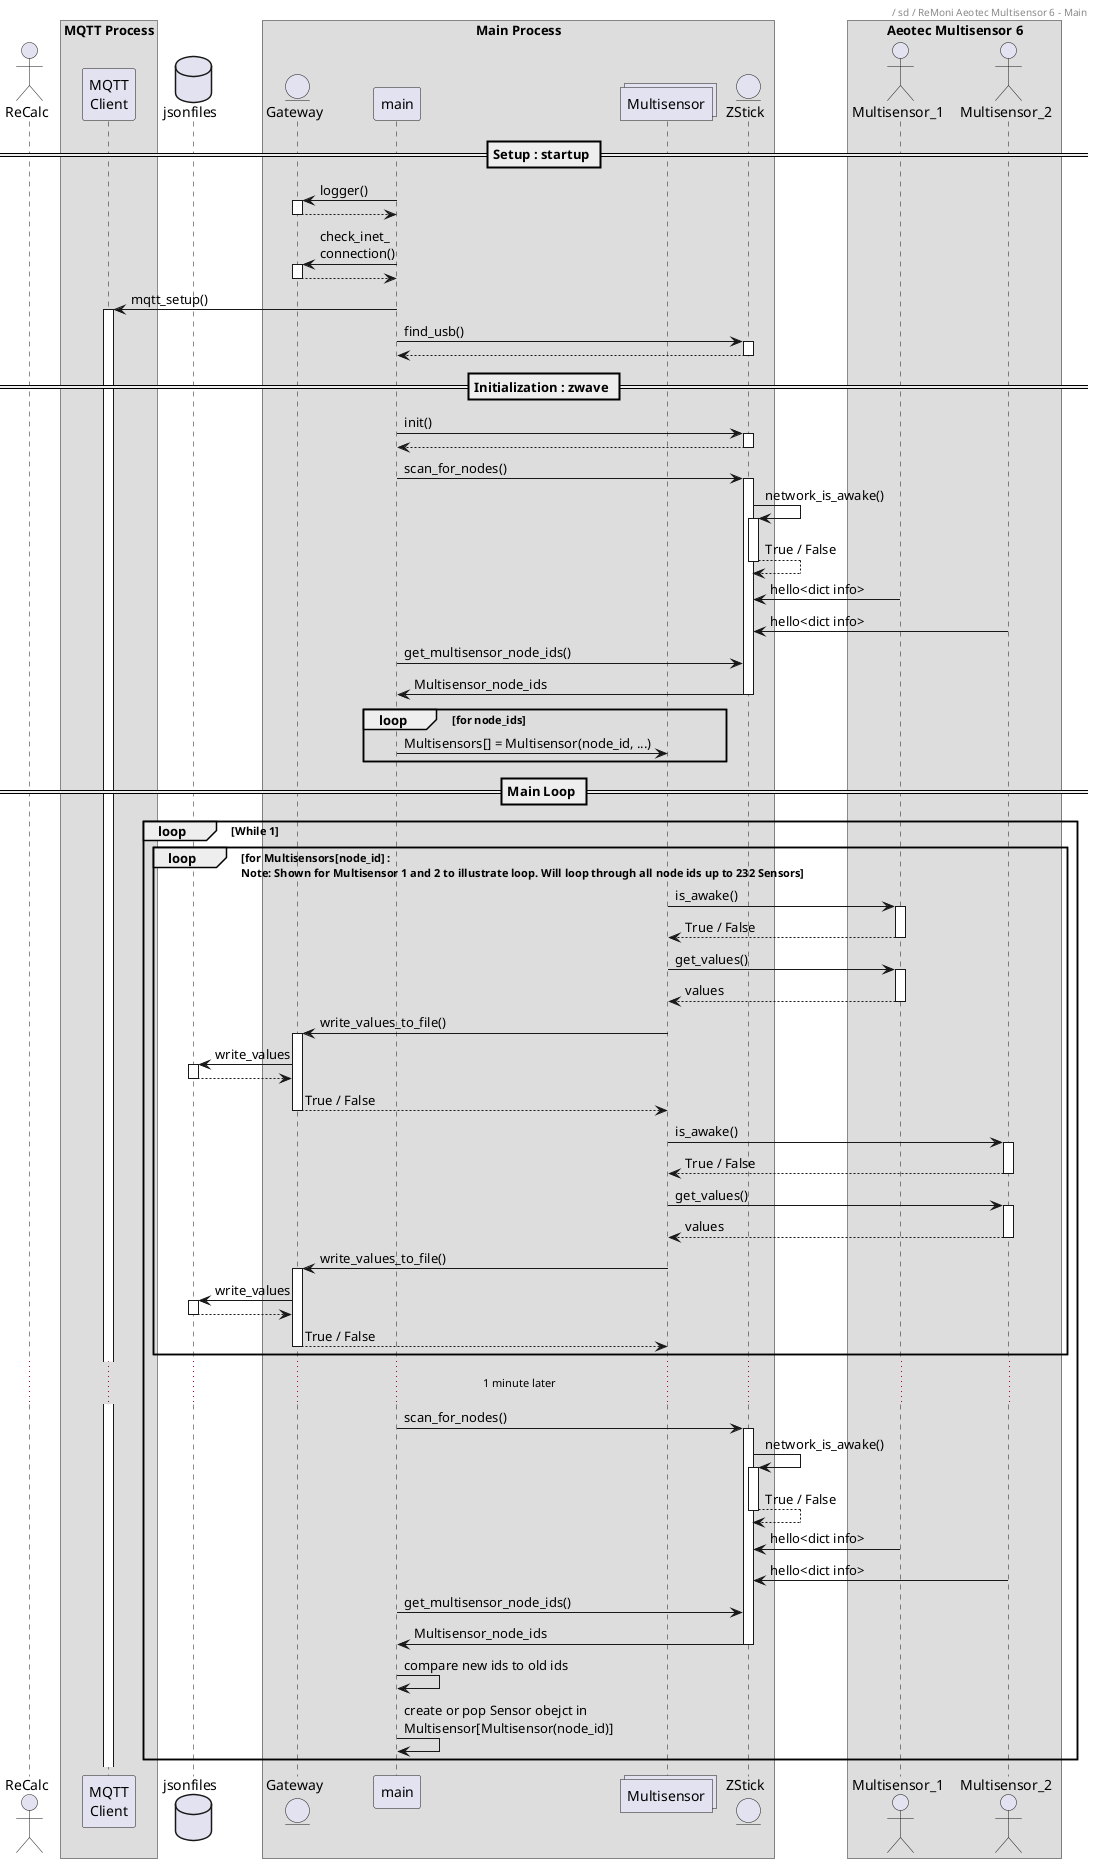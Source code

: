 @startuml sd Main Process
header / sd / ReMoni Aeotec Multisensor 6 - Main

actor ReCalc

box "MQTT Process"
participant "MQTT\nClient" as mqtt
end box

database jsonfiles

box "Main Process"
entity Gateway
participant main
collections Multisensor
entity ZStick
end box

box "Aeotec Multisensor 6"
actor Multisensor_1
actor Multisensor_2
end box

== Setup : startup ==

autoactivate on

main -> Gateway : logger() 
return

main -> Gateway : check_inet_\nconnection()
return

main -> mqtt : mqtt_setup()

main -> ZStick : find_usb()
return

== Initialization : zwave ==
main -> ZStick : init()
return 

main -> ZStick : scan_for_nodes()
ZStick -> ZStick : network_is_awake()
return True / False
autoactivate off
Multisensor_1 -> ZStick : hello<dict info>
Multisensor_2 -> ZStick : hello<dict info>
main -> ZStick : get_multisensor_node_ids()
ZStick -> main : Multisensor_node_ids
deactivate
autoactivate off

loop for node_ids
    main -> Multisensor : Multisensors[] = Multisensor(node_id, ...)
end
== Main Loop ==
loop While 1
loop for Multisensors[node_id] :\nNote: Shown for Multisensor 1 and 2 to illustrate loop. Will loop through all node ids up to 232 Sensors
    autoactivate on

    Multisensor -> Multisensor_1 : is_awake()
    return True / False

    Multisensor -> Multisensor_1 : get_values()
    return values

    Multisensor -> Gateway : write_values_to_file()
    Gateway -> jsonfiles : write_values
    return
    return True / False
    Multisensor -> Multisensor_2 : is_awake()
    return True / False

    Multisensor -> Multisensor_2 : get_values()
    return values

    Multisensor -> Gateway : write_values_to_file()
    Gateway -> jsonfiles : write_values
    return
    return True / False
end
autoactivate off

...1 minute later...

autoactivate on

main -> ZStick : scan_for_nodes()
ZStick -> ZStick : network_is_awake()
return True / False
autoactivate off
Multisensor_1 -> ZStick : hello<dict info>
Multisensor_2 -> ZStick : hello<dict info>
main -> ZStick : get_multisensor_node_ids()
ZStick -> main : Multisensor_node_ids
deactivate
autoactivate off

main -> main : compare new ids to old ids
main -> main : create or pop Sensor obejct in\nMultisensor[Multisensor(node_id)]
end

@enduml
